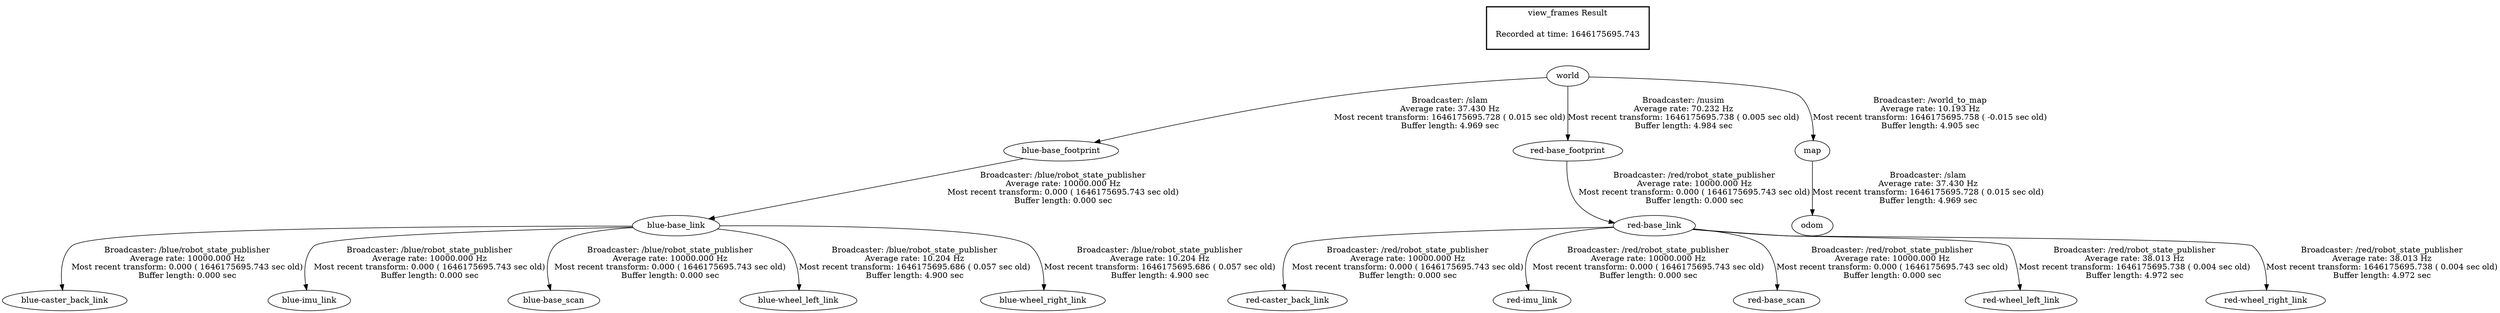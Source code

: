 digraph G {
"blue-base_footprint" -> "blue-base_link"[label="Broadcaster: /blue/robot_state_publisher\nAverage rate: 10000.000 Hz\nMost recent transform: 0.000 ( 1646175695.743 sec old)\nBuffer length: 0.000 sec\n"];
"world" -> "blue-base_footprint"[label="Broadcaster: /slam\nAverage rate: 37.430 Hz\nMost recent transform: 1646175695.728 ( 0.015 sec old)\nBuffer length: 4.969 sec\n"];
"blue-base_link" -> "blue-caster_back_link"[label="Broadcaster: /blue/robot_state_publisher\nAverage rate: 10000.000 Hz\nMost recent transform: 0.000 ( 1646175695.743 sec old)\nBuffer length: 0.000 sec\n"];
"blue-base_link" -> "blue-imu_link"[label="Broadcaster: /blue/robot_state_publisher\nAverage rate: 10000.000 Hz\nMost recent transform: 0.000 ( 1646175695.743 sec old)\nBuffer length: 0.000 sec\n"];
"blue-base_link" -> "blue-base_scan"[label="Broadcaster: /blue/robot_state_publisher\nAverage rate: 10000.000 Hz\nMost recent transform: 0.000 ( 1646175695.743 sec old)\nBuffer length: 0.000 sec\n"];
"red-base_footprint" -> "red-base_link"[label="Broadcaster: /red/robot_state_publisher\nAverage rate: 10000.000 Hz\nMost recent transform: 0.000 ( 1646175695.743 sec old)\nBuffer length: 0.000 sec\n"];
"world" -> "red-base_footprint"[label="Broadcaster: /nusim\nAverage rate: 70.232 Hz\nMost recent transform: 1646175695.738 ( 0.005 sec old)\nBuffer length: 4.984 sec\n"];
"red-base_link" -> "red-caster_back_link"[label="Broadcaster: /red/robot_state_publisher\nAverage rate: 10000.000 Hz\nMost recent transform: 0.000 ( 1646175695.743 sec old)\nBuffer length: 0.000 sec\n"];
"red-base_link" -> "red-imu_link"[label="Broadcaster: /red/robot_state_publisher\nAverage rate: 10000.000 Hz\nMost recent transform: 0.000 ( 1646175695.743 sec old)\nBuffer length: 0.000 sec\n"];
"red-base_link" -> "red-base_scan"[label="Broadcaster: /red/robot_state_publisher\nAverage rate: 10000.000 Hz\nMost recent transform: 0.000 ( 1646175695.743 sec old)\nBuffer length: 0.000 sec\n"];
"world" -> "map"[label="Broadcaster: /world_to_map\nAverage rate: 10.193 Hz\nMost recent transform: 1646175695.758 ( -0.015 sec old)\nBuffer length: 4.905 sec\n"];
"red-base_link" -> "red-wheel_left_link"[label="Broadcaster: /red/robot_state_publisher\nAverage rate: 38.013 Hz\nMost recent transform: 1646175695.738 ( 0.004 sec old)\nBuffer length: 4.972 sec\n"];
"red-base_link" -> "red-wheel_right_link"[label="Broadcaster: /red/robot_state_publisher\nAverage rate: 38.013 Hz\nMost recent transform: 1646175695.738 ( 0.004 sec old)\nBuffer length: 4.972 sec\n"];
"map" -> "odom"[label="Broadcaster: /slam\nAverage rate: 37.430 Hz\nMost recent transform: 1646175695.728 ( 0.015 sec old)\nBuffer length: 4.969 sec\n"];
"blue-base_link" -> "blue-wheel_left_link"[label="Broadcaster: /blue/robot_state_publisher\nAverage rate: 10.204 Hz\nMost recent transform: 1646175695.686 ( 0.057 sec old)\nBuffer length: 4.900 sec\n"];
"blue-base_link" -> "blue-wheel_right_link"[label="Broadcaster: /blue/robot_state_publisher\nAverage rate: 10.204 Hz\nMost recent transform: 1646175695.686 ( 0.057 sec old)\nBuffer length: 4.900 sec\n"];
edge [style=invis];
 subgraph cluster_legend { style=bold; color=black; label ="view_frames Result";
"Recorded at time: 1646175695.743"[ shape=plaintext ] ;
 }->"world";
}